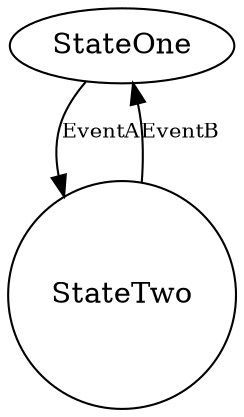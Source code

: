digraph Small {
    StateOne [shape=ellipse]
    StateOne -> StateTwo [fontsize=10, label="EventA"];
    StateTwo [shape=circle]
    StateTwo -> StateOne [fontsize=10, label="EventB"];
}
